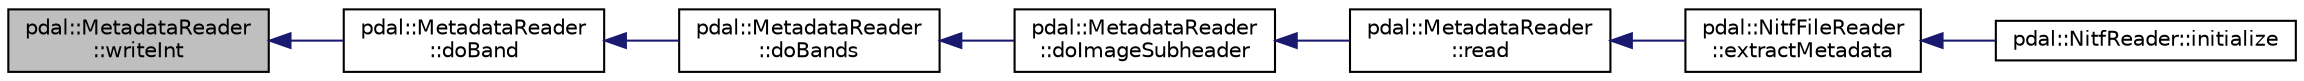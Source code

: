 digraph "pdal::MetadataReader::writeInt"
{
  edge [fontname="Helvetica",fontsize="10",labelfontname="Helvetica",labelfontsize="10"];
  node [fontname="Helvetica",fontsize="10",shape=record];
  rankdir="LR";
  Node1 [label="pdal::MetadataReader\l::writeInt",height=0.2,width=0.4,color="black", fillcolor="grey75", style="filled", fontcolor="black"];
  Node1 -> Node2 [dir="back",color="midnightblue",fontsize="10",style="solid",fontname="Helvetica"];
  Node2 [label="pdal::MetadataReader\l::doBand",height=0.2,width=0.4,color="black", fillcolor="white", style="filled",URL="$classpdal_1_1MetadataReader.html#ad251dfabc6e167a8a5d881b052429d71"];
  Node2 -> Node3 [dir="back",color="midnightblue",fontsize="10",style="solid",fontname="Helvetica"];
  Node3 [label="pdal::MetadataReader\l::doBands",height=0.2,width=0.4,color="black", fillcolor="white", style="filled",URL="$classpdal_1_1MetadataReader.html#a2d3cbedce362d38c916e5ba53759d0c2"];
  Node3 -> Node4 [dir="back",color="midnightblue",fontsize="10",style="solid",fontname="Helvetica"];
  Node4 [label="pdal::MetadataReader\l::doImageSubheader",height=0.2,width=0.4,color="black", fillcolor="white", style="filled",URL="$classpdal_1_1MetadataReader.html#a0f0fd61c776d52aa63dbc6f96b0bd9cd"];
  Node4 -> Node5 [dir="back",color="midnightblue",fontsize="10",style="solid",fontname="Helvetica"];
  Node5 [label="pdal::MetadataReader\l::read",height=0.2,width=0.4,color="black", fillcolor="white", style="filled",URL="$classpdal_1_1MetadataReader.html#a4ba8aff3bffdb406ab88b9ea20b03084"];
  Node5 -> Node6 [dir="back",color="midnightblue",fontsize="10",style="solid",fontname="Helvetica"];
  Node6 [label="pdal::NitfFileReader\l::extractMetadata",height=0.2,width=0.4,color="black", fillcolor="white", style="filled",URL="$classpdal_1_1NitfFileReader.html#a340a9c74ed7446f67806a9072a3656aa"];
  Node6 -> Node7 [dir="back",color="midnightblue",fontsize="10",style="solid",fontname="Helvetica"];
  Node7 [label="pdal::NitfReader::initialize",height=0.2,width=0.4,color="black", fillcolor="white", style="filled",URL="$classpdal_1_1NitfReader.html#aff135fa0b6888020a5de9eb33e2d7fea"];
}
